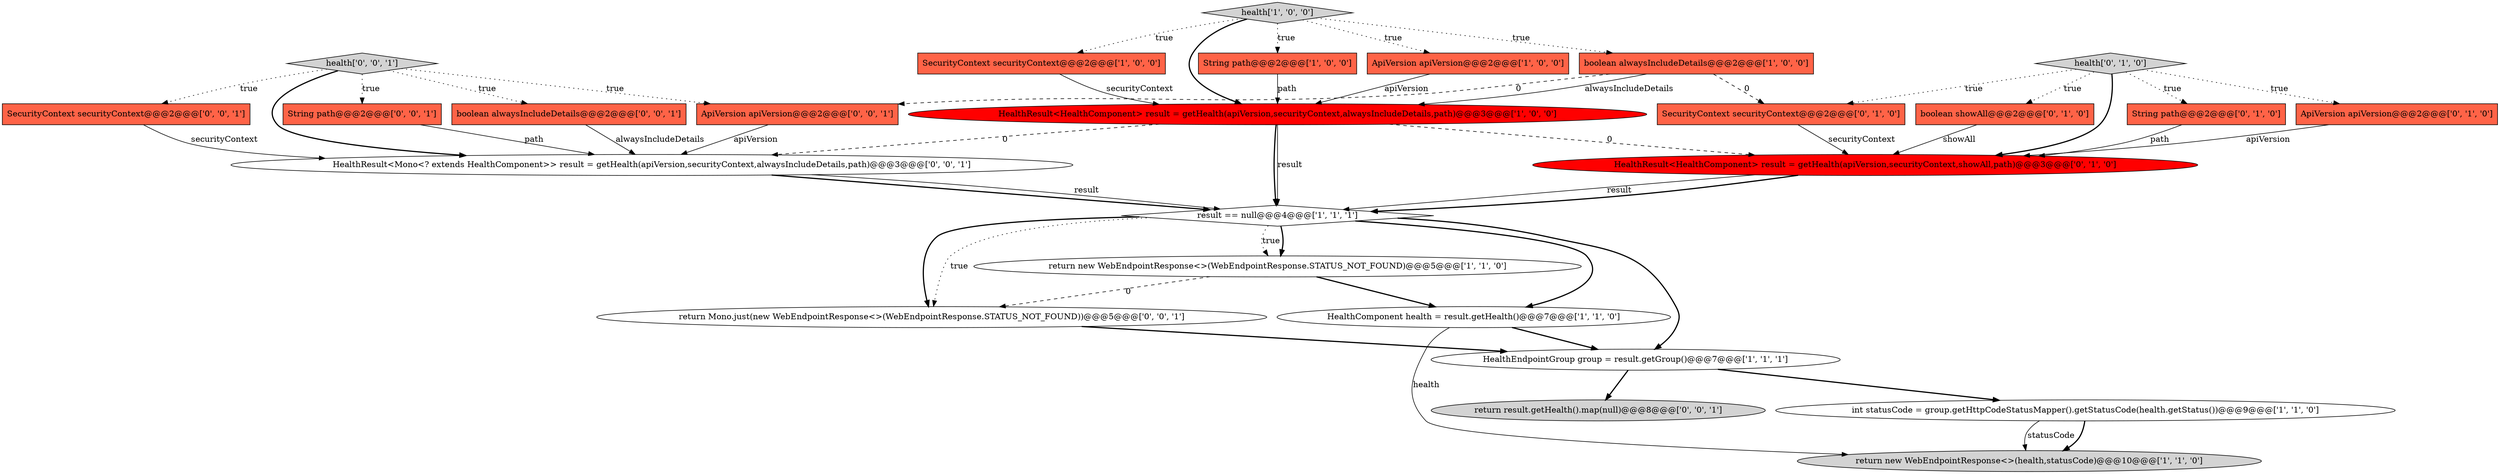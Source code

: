 digraph {
22 [style = filled, label = "String path@@@2@@@['0', '0', '1']", fillcolor = tomato, shape = box image = "AAA0AAABBB3BBB"];
18 [style = filled, label = "return Mono.just(new WebEndpointResponse<>(WebEndpointResponse.STATUS_NOT_FOUND))@@@5@@@['0', '0', '1']", fillcolor = white, shape = ellipse image = "AAA0AAABBB3BBB"];
20 [style = filled, label = "health['0', '0', '1']", fillcolor = lightgray, shape = diamond image = "AAA0AAABBB3BBB"];
12 [style = filled, label = "ApiVersion apiVersion@@@2@@@['0', '1', '0']", fillcolor = tomato, shape = box image = "AAA0AAABBB2BBB"];
6 [style = filled, label = "HealthComponent health = result.getHealth()@@@7@@@['1', '1', '0']", fillcolor = white, shape = ellipse image = "AAA0AAABBB1BBB"];
8 [style = filled, label = "SecurityContext securityContext@@@2@@@['1', '0', '0']", fillcolor = tomato, shape = box image = "AAA0AAABBB1BBB"];
24 [style = filled, label = "ApiVersion apiVersion@@@2@@@['0', '0', '1']", fillcolor = tomato, shape = box image = "AAA0AAABBB3BBB"];
5 [style = filled, label = "int statusCode = group.getHttpCodeStatusMapper().getStatusCode(health.getStatus())@@@9@@@['1', '1', '0']", fillcolor = white, shape = ellipse image = "AAA0AAABBB1BBB"];
21 [style = filled, label = "boolean alwaysIncludeDetails@@@2@@@['0', '0', '1']", fillcolor = tomato, shape = box image = "AAA0AAABBB3BBB"];
25 [style = filled, label = "HealthResult<Mono<? extends HealthComponent>> result = getHealth(apiVersion,securityContext,alwaysIncludeDetails,path)@@@3@@@['0', '0', '1']", fillcolor = white, shape = ellipse image = "AAA0AAABBB3BBB"];
14 [style = filled, label = "boolean showAll@@@2@@@['0', '1', '0']", fillcolor = tomato, shape = box image = "AAA0AAABBB2BBB"];
7 [style = filled, label = "health['1', '0', '0']", fillcolor = lightgray, shape = diamond image = "AAA0AAABBB1BBB"];
1 [style = filled, label = "result == null@@@4@@@['1', '1', '1']", fillcolor = white, shape = diamond image = "AAA0AAABBB1BBB"];
11 [style = filled, label = "boolean alwaysIncludeDetails@@@2@@@['1', '0', '0']", fillcolor = tomato, shape = box image = "AAA1AAABBB1BBB"];
3 [style = filled, label = "String path@@@2@@@['1', '0', '0']", fillcolor = tomato, shape = box image = "AAA0AAABBB1BBB"];
17 [style = filled, label = "health['0', '1', '0']", fillcolor = lightgray, shape = diamond image = "AAA0AAABBB2BBB"];
16 [style = filled, label = "SecurityContext securityContext@@@2@@@['0', '1', '0']", fillcolor = tomato, shape = box image = "AAA1AAABBB2BBB"];
23 [style = filled, label = "SecurityContext securityContext@@@2@@@['0', '0', '1']", fillcolor = tomato, shape = box image = "AAA0AAABBB3BBB"];
4 [style = filled, label = "return new WebEndpointResponse<>(WebEndpointResponse.STATUS_NOT_FOUND)@@@5@@@['1', '1', '0']", fillcolor = white, shape = ellipse image = "AAA0AAABBB1BBB"];
10 [style = filled, label = "HealthEndpointGroup group = result.getGroup()@@@7@@@['1', '1', '1']", fillcolor = white, shape = ellipse image = "AAA0AAABBB1BBB"];
0 [style = filled, label = "ApiVersion apiVersion@@@2@@@['1', '0', '0']", fillcolor = tomato, shape = box image = "AAA0AAABBB1BBB"];
9 [style = filled, label = "HealthResult<HealthComponent> result = getHealth(apiVersion,securityContext,alwaysIncludeDetails,path)@@@3@@@['1', '0', '0']", fillcolor = red, shape = ellipse image = "AAA1AAABBB1BBB"];
19 [style = filled, label = "return result.getHealth().map(null)@@@8@@@['0', '0', '1']", fillcolor = lightgray, shape = ellipse image = "AAA0AAABBB3BBB"];
2 [style = filled, label = "return new WebEndpointResponse<>(health,statusCode)@@@10@@@['1', '1', '0']", fillcolor = lightgray, shape = ellipse image = "AAA0AAABBB1BBB"];
13 [style = filled, label = "HealthResult<HealthComponent> result = getHealth(apiVersion,securityContext,showAll,path)@@@3@@@['0', '1', '0']", fillcolor = red, shape = ellipse image = "AAA1AAABBB2BBB"];
15 [style = filled, label = "String path@@@2@@@['0', '1', '0']", fillcolor = tomato, shape = box image = "AAA0AAABBB2BBB"];
4->18 [style = dashed, label="0"];
1->4 [style = bold, label=""];
12->13 [style = solid, label="apiVersion"];
25->1 [style = bold, label=""];
23->25 [style = solid, label="securityContext"];
24->25 [style = solid, label="apiVersion"];
20->24 [style = dotted, label="true"];
4->6 [style = bold, label=""];
11->16 [style = dashed, label="0"];
10->19 [style = bold, label=""];
17->14 [style = dotted, label="true"];
16->13 [style = solid, label="securityContext"];
13->1 [style = solid, label="result"];
1->18 [style = bold, label=""];
1->4 [style = dotted, label="true"];
20->21 [style = dotted, label="true"];
25->1 [style = solid, label="result"];
0->9 [style = solid, label="apiVersion"];
6->2 [style = solid, label="health"];
7->0 [style = dotted, label="true"];
20->25 [style = bold, label=""];
22->25 [style = solid, label="path"];
11->9 [style = solid, label="alwaysIncludeDetails"];
13->1 [style = bold, label=""];
1->18 [style = dotted, label="true"];
17->16 [style = dotted, label="true"];
7->9 [style = bold, label=""];
5->2 [style = bold, label=""];
1->6 [style = bold, label=""];
21->25 [style = solid, label="alwaysIncludeDetails"];
17->15 [style = dotted, label="true"];
10->5 [style = bold, label=""];
7->11 [style = dotted, label="true"];
18->10 [style = bold, label=""];
17->12 [style = dotted, label="true"];
5->2 [style = solid, label="statusCode"];
7->3 [style = dotted, label="true"];
6->10 [style = bold, label=""];
11->24 [style = dashed, label="0"];
20->23 [style = dotted, label="true"];
9->13 [style = dashed, label="0"];
9->25 [style = dashed, label="0"];
8->9 [style = solid, label="securityContext"];
17->13 [style = bold, label=""];
9->1 [style = solid, label="result"];
3->9 [style = solid, label="path"];
20->22 [style = dotted, label="true"];
9->1 [style = bold, label=""];
14->13 [style = solid, label="showAll"];
1->10 [style = bold, label=""];
7->8 [style = dotted, label="true"];
15->13 [style = solid, label="path"];
}
